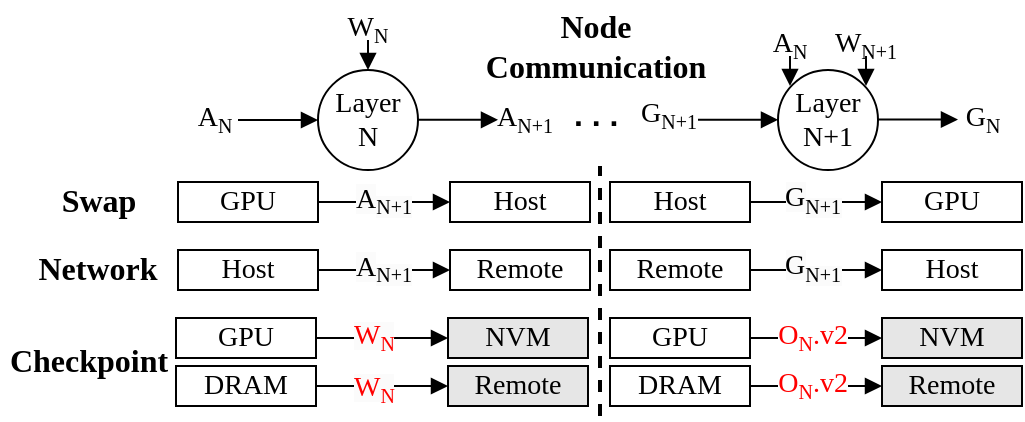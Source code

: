 <mxfile version="24.7.17">
  <diagram name="第 1 页" id="wpNkXeBpxS5qz1ylQGOW">
    <mxGraphModel dx="976" dy="507" grid="1" gridSize="10" guides="1" tooltips="1" connect="1" arrows="1" fold="1" page="1" pageScale="1" pageWidth="827" pageHeight="1169" math="0" shadow="0">
      <root>
        <mxCell id="0" />
        <mxCell id="1" parent="0" />
        <mxCell id="82lbI5ZRumD_5hzKoDGn-1" style="rounded=0;orthogonalLoop=1;jettySize=auto;html=1;endArrow=block;endFill=1;startArrow=none;startFill=0;fontFamily=Times New Roman;" parent="1" edge="1" target="82lbI5ZRumD_5hzKoDGn-4">
          <mxGeometry relative="1" as="geometry">
            <mxPoint x="339" y="150" as="sourcePoint" />
          </mxGeometry>
        </mxCell>
        <mxCell id="82lbI5ZRumD_5hzKoDGn-4" value="&lt;font style=&quot;font-size: 14px;&quot;&gt;Layer&lt;/font&gt;&lt;div style=&quot;font-size: 14px;&quot;&gt;&lt;font style=&quot;font-size: 14px;&quot;&gt;N&lt;/font&gt;&lt;/div&gt;" style="ellipse;whiteSpace=wrap;html=1;aspect=fixed;fontFamily=Times New Roman;" parent="1" vertex="1">
          <mxGeometry x="379" y="125" width="50" height="50" as="geometry" />
        </mxCell>
        <mxCell id="82lbI5ZRumD_5hzKoDGn-5" value="&lt;font style=&quot;&quot;&gt;&lt;span style=&quot;font-size: 14px;&quot;&gt;A&lt;/span&gt;&lt;sub style=&quot;&quot;&gt;&lt;font style=&quot;font-size: 10px;&quot;&gt;N&lt;/font&gt;&lt;/sub&gt;&lt;/font&gt;" style="text;html=1;align=center;verticalAlign=middle;whiteSpace=wrap;rounded=0;fontFamily=Times New Roman;" parent="1" vertex="1">
          <mxGeometry x="315" y="135" width="25" height="30" as="geometry" />
        </mxCell>
        <mxCell id="82lbI5ZRumD_5hzKoDGn-11" style="edgeStyle=orthogonalEdgeStyle;rounded=0;orthogonalLoop=1;jettySize=auto;html=1;entryX=0;entryY=0.5;entryDx=0;entryDy=0;endArrow=block;endFill=1;exitX=1;exitY=0.5;exitDx=0;exitDy=0;fontFamily=Times New Roman;" parent="1" source="82lbI5ZRumD_5hzKoDGn-12" target="82lbI5ZRumD_5hzKoDGn-13" edge="1">
          <mxGeometry relative="1" as="geometry" />
        </mxCell>
        <mxCell id="82lbI5ZRumD_5hzKoDGn-12" value="&lt;font style=&quot;font-size: 14px;&quot;&gt;Host&lt;/font&gt;" style="rounded=0;whiteSpace=wrap;html=1;fontFamily=Times New Roman;" parent="1" vertex="1">
          <mxGeometry x="309" y="215" width="70" height="20" as="geometry" />
        </mxCell>
        <mxCell id="82lbI5ZRumD_5hzKoDGn-13" value="&lt;font style=&quot;font-size: 14px;&quot;&gt;Remote&lt;/font&gt;" style="rounded=0;whiteSpace=wrap;html=1;fontFamily=Times New Roman;" parent="1" vertex="1">
          <mxGeometry x="445" y="215" width="70" height="20" as="geometry" />
        </mxCell>
        <mxCell id="82lbI5ZRumD_5hzKoDGn-18" value="&lt;font style=&quot;&quot;&gt;&lt;span style=&quot;font-size: 14px; color: rgb(0, 0, 0); font-style: normal; font-variant-ligatures: normal; font-variant-caps: normal; font-weight: 400; letter-spacing: normal; orphans: 2; text-align: center; text-indent: 0px; text-transform: none; widows: 2; word-spacing: 0px; -webkit-text-stroke-width: 0px; white-space: normal; background-color: rgb(251, 251, 251); text-decoration-thickness: initial; text-decoration-style: initial; text-decoration-color: initial; float: none; display: inline !important;&quot;&gt;A&lt;/span&gt;&lt;sub style=&quot;forced-color-adjust: none; color: rgb(0, 0, 0); font-style: normal; font-variant-ligatures: normal; font-variant-caps: normal; font-weight: 400; letter-spacing: normal; orphans: 2; text-align: center; text-indent: 0px; text-transform: none; widows: 2; word-spacing: 0px; -webkit-text-stroke-width: 0px; white-space: normal; background-color: rgb(251, 251, 251); text-decoration-thickness: initial; text-decoration-style: initial; text-decoration-color: initial;&quot;&gt;&lt;font style=&quot;font-size: 10px;&quot;&gt;N+1&lt;/font&gt;&lt;/sub&gt;&lt;/font&gt;" style="text;whiteSpace=wrap;html=1;fontFamily=Times New Roman;" parent="1" vertex="1">
          <mxGeometry x="396" y="209" width="30" height="30" as="geometry" />
        </mxCell>
        <mxCell id="82lbI5ZRumD_5hzKoDGn-38" style="edgeStyle=orthogonalEdgeStyle;rounded=0;orthogonalLoop=1;jettySize=auto;html=1;endArrow=none;endFill=0;startArrow=block;startFill=1;fontFamily=Times New Roman;" parent="1" edge="1">
          <mxGeometry relative="1" as="geometry">
            <mxPoint x="404" y="110" as="targetPoint" />
            <mxPoint x="404" y="125" as="sourcePoint" />
          </mxGeometry>
        </mxCell>
        <mxCell id="82lbI5ZRumD_5hzKoDGn-39" value="&lt;font style=&quot;&quot;&gt;&lt;span style=&quot;font-size: 14px;&quot;&gt;W&lt;/span&gt;&lt;sub style=&quot;&quot;&gt;&lt;font style=&quot;font-size: 10px;&quot;&gt;N&lt;/font&gt;&lt;/sub&gt;&lt;/font&gt;" style="text;html=1;align=center;verticalAlign=middle;whiteSpace=wrap;rounded=0;fontFamily=Times New Roman;" parent="1" vertex="1">
          <mxGeometry x="374" y="90" width="60" height="30" as="geometry" />
        </mxCell>
        <mxCell id="82lbI5ZRumD_5hzKoDGn-41" value="&lt;font style=&quot;font-size: 14px;&quot;&gt;Layer N+1&lt;/font&gt;" style="ellipse;whiteSpace=wrap;html=1;aspect=fixed;fontFamily=Times New Roman;" parent="1" vertex="1">
          <mxGeometry x="609" y="125" width="50" height="50" as="geometry" />
        </mxCell>
        <mxCell id="82lbI5ZRumD_5hzKoDGn-42" value="&lt;font style=&quot;&quot;&gt;&lt;span style=&quot;font-size: 14px;&quot;&gt;A&lt;/span&gt;&lt;sub style=&quot;&quot;&gt;&lt;font style=&quot;font-size: 10px;&quot;&gt;N+1&lt;/font&gt;&lt;/sub&gt;&lt;/font&gt;" style="text;html=1;align=center;verticalAlign=middle;whiteSpace=wrap;rounded=0;fillColor=default;fontFamily=Times New Roman;" parent="1" vertex="1">
          <mxGeometry x="469.5" y="135" width="25" height="30" as="geometry" />
        </mxCell>
        <mxCell id="82lbI5ZRumD_5hzKoDGn-43" style="edgeStyle=orthogonalEdgeStyle;rounded=0;orthogonalLoop=1;jettySize=auto;html=1;endArrow=none;endFill=0;startArrow=block;startFill=1;fontFamily=Times New Roman;" parent="1" edge="1">
          <mxGeometry relative="1" as="geometry">
            <mxPoint x="615" y="118" as="targetPoint" />
            <mxPoint x="615" y="133" as="sourcePoint" />
          </mxGeometry>
        </mxCell>
        <mxCell id="82lbI5ZRumD_5hzKoDGn-44" value="&lt;font style=&quot;&quot;&gt;&lt;span style=&quot;font-size: 14px;&quot;&gt;A&lt;/span&gt;&lt;sub style=&quot;&quot;&gt;&lt;font style=&quot;font-size: 10px;&quot;&gt;N&lt;/font&gt;&lt;/sub&gt;&lt;/font&gt;" style="text;html=1;align=center;verticalAlign=middle;whiteSpace=wrap;rounded=0;fontFamily=Times New Roman;" parent="1" vertex="1">
          <mxGeometry x="585" y="98" width="60" height="30" as="geometry" />
        </mxCell>
        <mxCell id="82lbI5ZRumD_5hzKoDGn-45" style="edgeStyle=orthogonalEdgeStyle;rounded=0;orthogonalLoop=1;jettySize=auto;html=1;endArrow=none;endFill=0;startArrow=block;startFill=1;fontFamily=Times New Roman;" parent="1" edge="1">
          <mxGeometry relative="1" as="geometry">
            <mxPoint x="653" y="118" as="targetPoint" />
            <mxPoint x="653" y="133" as="sourcePoint" />
          </mxGeometry>
        </mxCell>
        <mxCell id="82lbI5ZRumD_5hzKoDGn-46" value="&lt;font style=&quot;&quot;&gt;&lt;span style=&quot;font-size: 14px;&quot;&gt;W&lt;/span&gt;&lt;sub style=&quot;&quot;&gt;&lt;font style=&quot;font-size: 10px;&quot;&gt;N+1&lt;/font&gt;&lt;/sub&gt;&lt;/font&gt;" style="text;html=1;align=center;verticalAlign=middle;whiteSpace=wrap;rounded=0;fontFamily=Times New Roman;" parent="1" vertex="1">
          <mxGeometry x="623" y="98" width="60" height="30" as="geometry" />
        </mxCell>
        <mxCell id="82lbI5ZRumD_5hzKoDGn-47" style="rounded=0;orthogonalLoop=1;jettySize=auto;html=1;endArrow=block;endFill=1;startArrow=none;startFill=0;fontFamily=Times New Roman;" parent="1" edge="1">
          <mxGeometry relative="1" as="geometry">
            <mxPoint x="699" y="149.75" as="targetPoint" />
            <mxPoint x="659" y="149.75" as="sourcePoint" />
          </mxGeometry>
        </mxCell>
        <mxCell id="82lbI5ZRumD_5hzKoDGn-48" value="&lt;font style=&quot;&quot;&gt;&lt;span style=&quot;font-size: 14px;&quot;&gt;G&lt;/span&gt;&lt;sub style=&quot;&quot;&gt;&lt;font style=&quot;font-size: 10px;&quot;&gt;N&lt;/font&gt;&lt;/sub&gt;&lt;/font&gt;" style="text;html=1;align=center;verticalAlign=middle;whiteSpace=wrap;rounded=0;fontFamily=Times New Roman;" parent="1" vertex="1">
          <mxGeometry x="698.5" y="135" width="25" height="30" as="geometry" />
        </mxCell>
        <mxCell id="Cfb4ADx89YXNpnE45n3d-1" value="&lt;span style=&quot;font-size: 16px;&quot;&gt;&lt;b&gt;Checkpoint&lt;/b&gt;&lt;/span&gt;" style="text;html=1;align=center;verticalAlign=middle;whiteSpace=wrap;rounded=0;fontFamily=Times New Roman;" parent="1" vertex="1">
          <mxGeometry x="220" y="255" width="89" height="30" as="geometry" />
        </mxCell>
        <mxCell id="9WqV83kx3IFAbvHzlayn-1" value="&lt;span style=&quot;font-size: 16px;&quot;&gt;&lt;b&gt;Network&lt;/b&gt;&lt;/span&gt;" style="text;html=1;align=center;verticalAlign=middle;whiteSpace=wrap;rounded=0;fontFamily=Times New Roman;" parent="1" vertex="1">
          <mxGeometry x="229" y="209" width="80" height="30" as="geometry" />
        </mxCell>
        <mxCell id="9WqV83kx3IFAbvHzlayn-2" value="" style="endArrow=none;html=1;rounded=0;dashed=1;strokeWidth=2;" parent="1" edge="1">
          <mxGeometry width="50" height="50" relative="1" as="geometry">
            <mxPoint x="520" y="298" as="sourcePoint" />
            <mxPoint x="520" y="173" as="targetPoint" />
          </mxGeometry>
        </mxCell>
        <mxCell id="9WqV83kx3IFAbvHzlayn-3" style="edgeStyle=orthogonalEdgeStyle;rounded=0;orthogonalLoop=1;jettySize=auto;html=1;entryX=0;entryY=0.5;entryDx=0;entryDy=0;endArrow=block;endFill=1;exitX=1;exitY=0.5;exitDx=0;exitDy=0;fontFamily=Times New Roman;" parent="1" source="9WqV83kx3IFAbvHzlayn-4" target="9WqV83kx3IFAbvHzlayn-5" edge="1">
          <mxGeometry relative="1" as="geometry" />
        </mxCell>
        <mxCell id="hBra4YvV5Pk913t_0O-t-1" value="&lt;font style=&quot;&quot;&gt;&lt;span style=&quot;font-size: 14px; font-family: &amp;quot;Times New Roman&amp;quot;; text-wrap: wrap; background-color: rgb(251, 251, 251);&quot;&gt;G&lt;/span&gt;&lt;sub style=&quot;font-family: &amp;quot;Times New Roman&amp;quot;; text-wrap: wrap; background-color: rgb(251, 251, 251);&quot;&gt;&lt;font style=&quot;font-size: 10px;&quot;&gt;N+1&lt;/font&gt;&lt;/sub&gt;&lt;/font&gt;" style="edgeLabel;html=1;align=center;verticalAlign=middle;resizable=0;points=[];" parent="9WqV83kx3IFAbvHzlayn-3" vertex="1" connectable="0">
          <mxGeometry x="-0.216" y="1" relative="1" as="geometry">
            <mxPoint x="5" as="offset" />
          </mxGeometry>
        </mxCell>
        <mxCell id="9WqV83kx3IFAbvHzlayn-4" value="&lt;font style=&quot;font-size: 14px;&quot;&gt;Remote&lt;/font&gt;" style="rounded=0;whiteSpace=wrap;html=1;fontFamily=Times New Roman;" parent="1" vertex="1">
          <mxGeometry x="525" y="215" width="70" height="20" as="geometry" />
        </mxCell>
        <mxCell id="9WqV83kx3IFAbvHzlayn-5" value="&lt;font style=&quot;font-size: 14px;&quot;&gt;Host&lt;/font&gt;" style="rounded=0;whiteSpace=wrap;html=1;fontFamily=Times New Roman;" parent="1" vertex="1">
          <mxGeometry x="661" y="215" width="70" height="20" as="geometry" />
        </mxCell>
        <mxCell id="hBra4YvV5Pk913t_0O-t-6" style="edgeStyle=orthogonalEdgeStyle;rounded=0;orthogonalLoop=1;jettySize=auto;html=1;entryX=0;entryY=0.5;entryDx=0;entryDy=0;endArrow=block;endFill=1;exitX=1;exitY=0.5;exitDx=0;exitDy=0;fontFamily=Times New Roman;" parent="1" source="hBra4YvV5Pk913t_0O-t-8" target="hBra4YvV5Pk913t_0O-t-9" edge="1">
          <mxGeometry relative="1" as="geometry" />
        </mxCell>
        <mxCell id="hBra4YvV5Pk913t_0O-t-8" value="&lt;font style=&quot;font-size: 14px;&quot;&gt;GPU&lt;/font&gt;" style="rounded=0;whiteSpace=wrap;html=1;fontFamily=Times New Roman;" parent="1" vertex="1">
          <mxGeometry x="525" y="249" width="70" height="20" as="geometry" />
        </mxCell>
        <mxCell id="hBra4YvV5Pk913t_0O-t-9" value="&lt;span style=&quot;font-size: 14px;&quot;&gt;NVM&lt;/span&gt;" style="rounded=0;whiteSpace=wrap;html=1;fontFamily=Times New Roman;fillColor=#E6E6E6;" parent="1" vertex="1">
          <mxGeometry x="661" y="249" width="70" height="20" as="geometry" />
        </mxCell>
        <mxCell id="hBra4YvV5Pk913t_0O-t-10" style="edgeStyle=orthogonalEdgeStyle;rounded=0;orthogonalLoop=1;jettySize=auto;html=1;entryX=0;entryY=0.5;entryDx=0;entryDy=0;endArrow=block;endFill=1;exitX=1;exitY=0.5;exitDx=0;exitDy=0;fontFamily=Times New Roman;" parent="1" source="hBra4YvV5Pk913t_0O-t-12" target="hBra4YvV5Pk913t_0O-t-13" edge="1">
          <mxGeometry relative="1" as="geometry" />
        </mxCell>
        <mxCell id="hBra4YvV5Pk913t_0O-t-12" value="&lt;font style=&quot;font-size: 14px;&quot;&gt;GPU&lt;/font&gt;" style="rounded=0;whiteSpace=wrap;html=1;fontFamily=Times New Roman;" parent="1" vertex="1">
          <mxGeometry x="308" y="249" width="70" height="20" as="geometry" />
        </mxCell>
        <mxCell id="hBra4YvV5Pk913t_0O-t-13" value="&lt;span style=&quot;font-size: 14px;&quot;&gt;NVM&lt;/span&gt;" style="rounded=0;whiteSpace=wrap;html=1;fontFamily=Times New Roman;fillColor=#E6E6E6;" parent="1" vertex="1">
          <mxGeometry x="444" y="249" width="70" height="20" as="geometry" />
        </mxCell>
        <mxCell id="46FaGzGUhxHe82L_dMfi-1" style="rounded=0;orthogonalLoop=1;jettySize=auto;html=1;endArrow=block;endFill=1;startArrow=none;startFill=0;fontFamily=Times New Roman;" edge="1" parent="1">
          <mxGeometry relative="1" as="geometry">
            <mxPoint x="469" y="149.88" as="targetPoint" />
            <mxPoint x="429" y="149.88" as="sourcePoint" />
          </mxGeometry>
        </mxCell>
        <mxCell id="46FaGzGUhxHe82L_dMfi-2" style="rounded=0;orthogonalLoop=1;jettySize=auto;html=1;endArrow=block;endFill=1;startArrow=none;startFill=0;fontFamily=Times New Roman;" edge="1" parent="1">
          <mxGeometry relative="1" as="geometry">
            <mxPoint x="609" y="149.88" as="targetPoint" />
            <mxPoint x="569" y="149.88" as="sourcePoint" />
          </mxGeometry>
        </mxCell>
        <mxCell id="46FaGzGUhxHe82L_dMfi-4" value="&lt;font style=&quot;&quot;&gt;&lt;span style=&quot;font-size: 14px;&quot;&gt;G&lt;/span&gt;&lt;sub style=&quot;&quot;&gt;&lt;font style=&quot;font-size: 10px;&quot;&gt;N+1&lt;/font&gt;&lt;/sub&gt;&lt;/font&gt;" style="text;html=1;align=center;verticalAlign=middle;whiteSpace=wrap;rounded=0;fontFamily=Times New Roman;" vertex="1" parent="1">
          <mxGeometry x="542" y="133" width="25" height="30" as="geometry" />
        </mxCell>
        <mxCell id="46FaGzGUhxHe82L_dMfi-5" value="&lt;span style=&quot;font-size: 16px;&quot;&gt;&lt;b&gt;Node&lt;/b&gt;&lt;/span&gt;&lt;div&gt;&lt;span style=&quot;font-size: 16px;&quot;&gt;&lt;b&gt;Communication&lt;/b&gt;&lt;/span&gt;&lt;/div&gt;" style="text;html=1;align=center;verticalAlign=middle;whiteSpace=wrap;rounded=0;fontFamily=Times New Roman;" vertex="1" parent="1">
          <mxGeometry x="478" y="98" width="80" height="30" as="geometry" />
        </mxCell>
        <mxCell id="46FaGzGUhxHe82L_dMfi-6" value="&lt;div style=&quot;text-align: center;&quot;&gt;&lt;span style=&quot;background-color: initial; font-size: 16px;&quot;&gt;&lt;b style=&quot;&quot;&gt;&lt;font face=&quot;Helvetica&quot;&gt;. . .&lt;/font&gt;&lt;/b&gt;&lt;/span&gt;&lt;/div&gt;" style="text;whiteSpace=wrap;html=1;" vertex="1" parent="1">
          <mxGeometry x="505" y="131" width="30" height="30" as="geometry" />
        </mxCell>
        <mxCell id="46FaGzGUhxHe82L_dMfi-7" value="&lt;span style=&quot;font-size: 16px;&quot;&gt;&lt;b&gt;Swap&lt;/b&gt;&lt;/span&gt;" style="text;html=1;align=center;verticalAlign=middle;whiteSpace=wrap;rounded=0;fontFamily=Times New Roman;" vertex="1" parent="1">
          <mxGeometry x="224.5" y="175" width="89" height="30" as="geometry" />
        </mxCell>
        <mxCell id="46FaGzGUhxHe82L_dMfi-9" value="&lt;font style=&quot;&quot;&gt;&lt;span style=&quot;font-style: normal; font-variant-ligatures: normal; font-variant-caps: normal; font-weight: 400; letter-spacing: normal; orphans: 2; text-align: center; text-indent: 0px; text-transform: none; widows: 2; word-spacing: 0px; -webkit-text-stroke-width: 0px; white-space: normal; background-color: rgb(251, 251, 251); text-decoration-thickness: initial; text-decoration-style: initial; text-decoration-color: initial; float: none; display: inline !important;&quot;&gt;&lt;span style=&quot;font-size: 14px; color: rgb(255, 0, 0);&quot;&gt;W&lt;/span&gt;&lt;sub style=&quot;&quot;&gt;&lt;font style=&quot;&quot;&gt;&lt;font style=&quot;font-size: 10px;&quot; color=&quot;#ff0000&quot;&gt;N&lt;/font&gt;&lt;/font&gt;&lt;/sub&gt;&lt;/span&gt;&lt;/font&gt;" style="text;whiteSpace=wrap;html=1;fontFamily=Times New Roman;" vertex="1" parent="1">
          <mxGeometry x="395" y="243" width="29" height="30" as="geometry" />
        </mxCell>
        <mxCell id="46FaGzGUhxHe82L_dMfi-10" value="&lt;span style=&quot;font-family: &amp;quot;Times New Roman&amp;quot;; text-wrap: wrap; background-color: initial; font-size: 14px; color: rgb(255, 0, 0);&quot;&gt;O&lt;/span&gt;&lt;span style=&quot;font-family: &amp;quot;Times New Roman&amp;quot;; font-size: 12px; text-wrap: wrap; background-color: initial; color: rgb(255, 0, 0);&quot;&gt;&lt;sub&gt;N&lt;/sub&gt;&lt;font style=&quot;font-size: 14px;&quot;&gt;.v2&lt;/font&gt;&lt;/span&gt;" style="edgeLabel;html=1;align=center;verticalAlign=middle;resizable=0;points=[];" vertex="1" connectable="0" parent="1">
          <mxGeometry x="626" y="259" as="geometry" />
        </mxCell>
        <mxCell id="46FaGzGUhxHe82L_dMfi-12" style="edgeStyle=orthogonalEdgeStyle;rounded=0;orthogonalLoop=1;jettySize=auto;html=1;entryX=0;entryY=0.5;entryDx=0;entryDy=0;endArrow=block;endFill=1;exitX=1;exitY=0.5;exitDx=0;exitDy=0;fontFamily=Times New Roman;" edge="1" parent="1" source="46FaGzGUhxHe82L_dMfi-13" target="46FaGzGUhxHe82L_dMfi-14">
          <mxGeometry relative="1" as="geometry" />
        </mxCell>
        <mxCell id="46FaGzGUhxHe82L_dMfi-13" value="&lt;font style=&quot;font-size: 14px;&quot;&gt;GPU&lt;/font&gt;" style="rounded=0;whiteSpace=wrap;html=1;fontFamily=Times New Roman;" vertex="1" parent="1">
          <mxGeometry x="309" y="181" width="70" height="20" as="geometry" />
        </mxCell>
        <mxCell id="46FaGzGUhxHe82L_dMfi-14" value="&lt;span style=&quot;font-size: 14px;&quot;&gt;Host&lt;/span&gt;" style="rounded=0;whiteSpace=wrap;html=1;fontFamily=Times New Roman;" vertex="1" parent="1">
          <mxGeometry x="445" y="181" width="70" height="20" as="geometry" />
        </mxCell>
        <mxCell id="46FaGzGUhxHe82L_dMfi-15" value="&lt;font style=&quot;&quot;&gt;&lt;span style=&quot;font-size: 14px; color: rgb(0, 0, 0); font-style: normal; font-variant-ligatures: normal; font-variant-caps: normal; font-weight: 400; letter-spacing: normal; orphans: 2; text-align: center; text-indent: 0px; text-transform: none; widows: 2; word-spacing: 0px; -webkit-text-stroke-width: 0px; white-space: normal; background-color: rgb(251, 251, 251); text-decoration-thickness: initial; text-decoration-style: initial; text-decoration-color: initial; float: none; display: inline !important;&quot;&gt;A&lt;/span&gt;&lt;sub style=&quot;forced-color-adjust: none; color: rgb(0, 0, 0); font-style: normal; font-variant-ligatures: normal; font-variant-caps: normal; font-weight: 400; letter-spacing: normal; orphans: 2; text-align: center; text-indent: 0px; text-transform: none; widows: 2; word-spacing: 0px; -webkit-text-stroke-width: 0px; white-space: normal; background-color: rgb(251, 251, 251); text-decoration-thickness: initial; text-decoration-style: initial; text-decoration-color: initial;&quot;&gt;&lt;font style=&quot;font-size: 10px;&quot;&gt;N+1&lt;/font&gt;&lt;/sub&gt;&lt;/font&gt;" style="text;whiteSpace=wrap;html=1;fontFamily=Times New Roman;" vertex="1" parent="1">
          <mxGeometry x="396" y="175" width="30" height="30" as="geometry" />
        </mxCell>
        <mxCell id="46FaGzGUhxHe82L_dMfi-16" style="edgeStyle=orthogonalEdgeStyle;rounded=0;orthogonalLoop=1;jettySize=auto;html=1;entryX=0;entryY=0.5;entryDx=0;entryDy=0;endArrow=block;endFill=1;exitX=1;exitY=0.5;exitDx=0;exitDy=0;fontFamily=Times New Roman;" edge="1" parent="1" source="46FaGzGUhxHe82L_dMfi-17" target="46FaGzGUhxHe82L_dMfi-18">
          <mxGeometry relative="1" as="geometry" />
        </mxCell>
        <mxCell id="46FaGzGUhxHe82L_dMfi-17" value="&lt;span style=&quot;font-size: 14px;&quot;&gt;Host&lt;/span&gt;" style="rounded=0;whiteSpace=wrap;html=1;fontFamily=Times New Roman;" vertex="1" parent="1">
          <mxGeometry x="525" y="181" width="70" height="20" as="geometry" />
        </mxCell>
        <mxCell id="46FaGzGUhxHe82L_dMfi-18" value="&lt;span style=&quot;font-size: 14px;&quot;&gt;GPU&lt;/span&gt;" style="rounded=0;whiteSpace=wrap;html=1;fontFamily=Times New Roman;" vertex="1" parent="1">
          <mxGeometry x="661" y="181" width="70" height="20" as="geometry" />
        </mxCell>
        <mxCell id="46FaGzGUhxHe82L_dMfi-20" value="&lt;font style=&quot;&quot;&gt;&lt;span style=&quot;font-size: 14px; font-family: &amp;quot;Times New Roman&amp;quot;; text-wrap: wrap; background-color: rgb(251, 251, 251);&quot;&gt;G&lt;/span&gt;&lt;sub style=&quot;font-family: &amp;quot;Times New Roman&amp;quot;; text-wrap: wrap; background-color: rgb(251, 251, 251);&quot;&gt;&lt;font style=&quot;font-size: 10px;&quot;&gt;N+1&lt;/font&gt;&lt;/sub&gt;&lt;/font&gt;" style="edgeLabel;html=1;align=center;verticalAlign=middle;resizable=0;points=[];" vertex="1" connectable="0" parent="1">
          <mxGeometry x="625.999" y="190" as="geometry" />
        </mxCell>
        <mxCell id="46FaGzGUhxHe82L_dMfi-21" style="edgeStyle=orthogonalEdgeStyle;rounded=0;orthogonalLoop=1;jettySize=auto;html=1;entryX=0;entryY=0.5;entryDx=0;entryDy=0;endArrow=block;endFill=1;exitX=1;exitY=0.5;exitDx=0;exitDy=0;fontFamily=Times New Roman;" edge="1" parent="1" source="46FaGzGUhxHe82L_dMfi-22" target="46FaGzGUhxHe82L_dMfi-23">
          <mxGeometry relative="1" as="geometry" />
        </mxCell>
        <mxCell id="46FaGzGUhxHe82L_dMfi-22" value="&lt;font style=&quot;font-size: 14px;&quot;&gt;DRAM&lt;/font&gt;" style="rounded=0;whiteSpace=wrap;html=1;fontFamily=Times New Roman;" vertex="1" parent="1">
          <mxGeometry x="525" y="273" width="70" height="20" as="geometry" />
        </mxCell>
        <mxCell id="46FaGzGUhxHe82L_dMfi-23" value="&lt;span style=&quot;font-size: 14px;&quot;&gt;Remote&lt;/span&gt;" style="rounded=0;whiteSpace=wrap;html=1;fontFamily=Times New Roman;fillColor=#E6E6E6;" vertex="1" parent="1">
          <mxGeometry x="661" y="273" width="70" height="20" as="geometry" />
        </mxCell>
        <mxCell id="46FaGzGUhxHe82L_dMfi-24" value="&lt;span style=&quot;font-family: &amp;quot;Times New Roman&amp;quot;; text-wrap: wrap; background-color: initial; font-size: 14px; color: rgb(255, 0, 0);&quot;&gt;O&lt;/span&gt;&lt;span style=&quot;font-family: &amp;quot;Times New Roman&amp;quot;; font-size: 12px; text-wrap: wrap; background-color: initial; color: rgb(255, 0, 0);&quot;&gt;&lt;sub&gt;N&lt;/sub&gt;&lt;font style=&quot;font-size: 14px;&quot;&gt;.v2&lt;/font&gt;&lt;/span&gt;" style="edgeLabel;html=1;align=center;verticalAlign=middle;resizable=0;points=[];" vertex="1" connectable="0" parent="1">
          <mxGeometry x="626" y="283" as="geometry" />
        </mxCell>
        <mxCell id="46FaGzGUhxHe82L_dMfi-25" style="edgeStyle=orthogonalEdgeStyle;rounded=0;orthogonalLoop=1;jettySize=auto;html=1;entryX=0;entryY=0.5;entryDx=0;entryDy=0;endArrow=block;endFill=1;exitX=1;exitY=0.5;exitDx=0;exitDy=0;fontFamily=Times New Roman;" edge="1" parent="1" source="46FaGzGUhxHe82L_dMfi-26" target="46FaGzGUhxHe82L_dMfi-27">
          <mxGeometry relative="1" as="geometry" />
        </mxCell>
        <mxCell id="46FaGzGUhxHe82L_dMfi-26" value="&lt;font style=&quot;font-size: 14px;&quot;&gt;DRAM&lt;/font&gt;" style="rounded=0;whiteSpace=wrap;html=1;fontFamily=Times New Roman;" vertex="1" parent="1">
          <mxGeometry x="308" y="273" width="70" height="20" as="geometry" />
        </mxCell>
        <mxCell id="46FaGzGUhxHe82L_dMfi-27" value="&lt;span style=&quot;font-size: 14px;&quot;&gt;Remote&lt;/span&gt;" style="rounded=0;whiteSpace=wrap;html=1;fontFamily=Times New Roman;fillColor=#E6E6E6;" vertex="1" parent="1">
          <mxGeometry x="444" y="273" width="70" height="20" as="geometry" />
        </mxCell>
        <mxCell id="46FaGzGUhxHe82L_dMfi-29" value="&lt;font style=&quot;&quot;&gt;&lt;span style=&quot;font-style: normal; font-variant-ligatures: normal; font-variant-caps: normal; font-weight: 400; letter-spacing: normal; orphans: 2; text-align: center; text-indent: 0px; text-transform: none; widows: 2; word-spacing: 0px; -webkit-text-stroke-width: 0px; white-space: normal; background-color: rgb(251, 251, 251); text-decoration-thickness: initial; text-decoration-style: initial; text-decoration-color: initial; float: none; display: inline !important;&quot;&gt;&lt;span style=&quot;font-size: 14px; color: rgb(255, 0, 0);&quot;&gt;W&lt;/span&gt;&lt;sub style=&quot;&quot;&gt;&lt;font style=&quot;&quot;&gt;&lt;font style=&quot;font-size: 10px;&quot; color=&quot;#ff0000&quot;&gt;N&lt;/font&gt;&lt;/font&gt;&lt;/sub&gt;&lt;/span&gt;&lt;/font&gt;" style="text;whiteSpace=wrap;html=1;fontFamily=Times New Roman;" vertex="1" parent="1">
          <mxGeometry x="395" y="269" width="29" height="30" as="geometry" />
        </mxCell>
      </root>
    </mxGraphModel>
  </diagram>
</mxfile>
